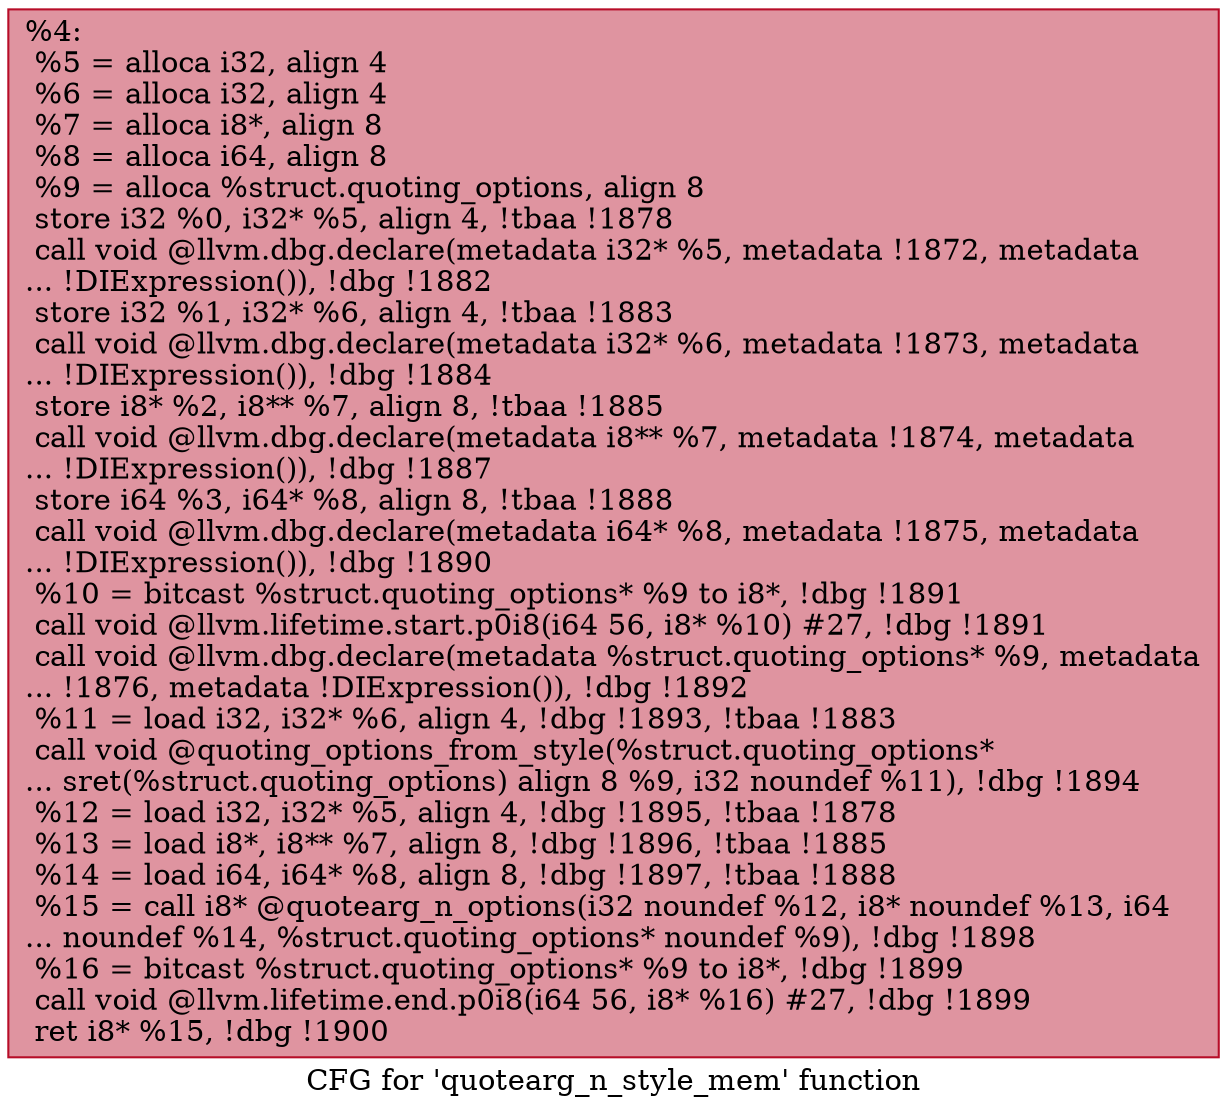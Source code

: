 digraph "CFG for 'quotearg_n_style_mem' function" {
	label="CFG for 'quotearg_n_style_mem' function";

	Node0x24f14f0 [shape=record,color="#b70d28ff", style=filled, fillcolor="#b70d2870",label="{%4:\l  %5 = alloca i32, align 4\l  %6 = alloca i32, align 4\l  %7 = alloca i8*, align 8\l  %8 = alloca i64, align 8\l  %9 = alloca %struct.quoting_options, align 8\l  store i32 %0, i32* %5, align 4, !tbaa !1878\l  call void @llvm.dbg.declare(metadata i32* %5, metadata !1872, metadata\l... !DIExpression()), !dbg !1882\l  store i32 %1, i32* %6, align 4, !tbaa !1883\l  call void @llvm.dbg.declare(metadata i32* %6, metadata !1873, metadata\l... !DIExpression()), !dbg !1884\l  store i8* %2, i8** %7, align 8, !tbaa !1885\l  call void @llvm.dbg.declare(metadata i8** %7, metadata !1874, metadata\l... !DIExpression()), !dbg !1887\l  store i64 %3, i64* %8, align 8, !tbaa !1888\l  call void @llvm.dbg.declare(metadata i64* %8, metadata !1875, metadata\l... !DIExpression()), !dbg !1890\l  %10 = bitcast %struct.quoting_options* %9 to i8*, !dbg !1891\l  call void @llvm.lifetime.start.p0i8(i64 56, i8* %10) #27, !dbg !1891\l  call void @llvm.dbg.declare(metadata %struct.quoting_options* %9, metadata\l... !1876, metadata !DIExpression()), !dbg !1892\l  %11 = load i32, i32* %6, align 4, !dbg !1893, !tbaa !1883\l  call void @quoting_options_from_style(%struct.quoting_options*\l... sret(%struct.quoting_options) align 8 %9, i32 noundef %11), !dbg !1894\l  %12 = load i32, i32* %5, align 4, !dbg !1895, !tbaa !1878\l  %13 = load i8*, i8** %7, align 8, !dbg !1896, !tbaa !1885\l  %14 = load i64, i64* %8, align 8, !dbg !1897, !tbaa !1888\l  %15 = call i8* @quotearg_n_options(i32 noundef %12, i8* noundef %13, i64\l... noundef %14, %struct.quoting_options* noundef %9), !dbg !1898\l  %16 = bitcast %struct.quoting_options* %9 to i8*, !dbg !1899\l  call void @llvm.lifetime.end.p0i8(i64 56, i8* %16) #27, !dbg !1899\l  ret i8* %15, !dbg !1900\l}"];
}
